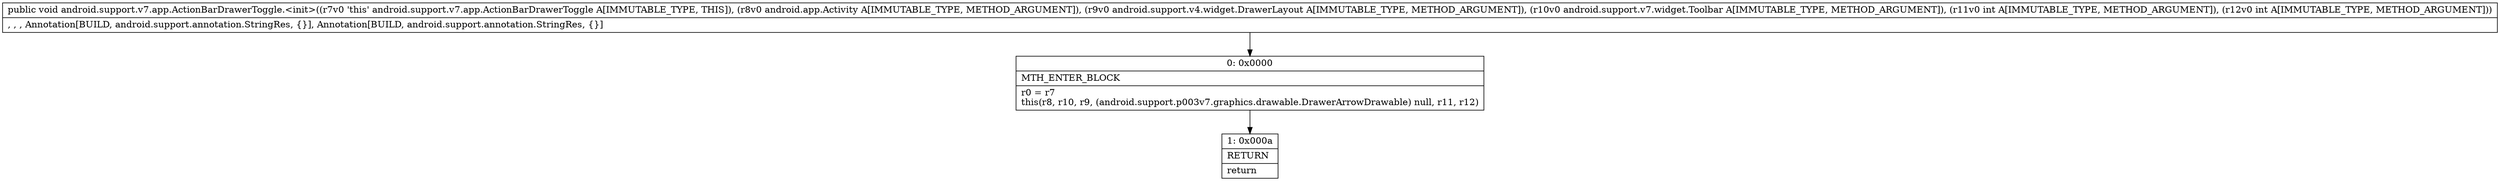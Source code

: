 digraph "CFG forandroid.support.v7.app.ActionBarDrawerToggle.\<init\>(Landroid\/app\/Activity;Landroid\/support\/v4\/widget\/DrawerLayout;Landroid\/support\/v7\/widget\/Toolbar;II)V" {
Node_0 [shape=record,label="{0\:\ 0x0000|MTH_ENTER_BLOCK\l|r0 = r7\lthis(r8, r10, r9, (android.support.p003v7.graphics.drawable.DrawerArrowDrawable) null, r11, r12)\l}"];
Node_1 [shape=record,label="{1\:\ 0x000a|RETURN\l|return\l}"];
MethodNode[shape=record,label="{public void android.support.v7.app.ActionBarDrawerToggle.\<init\>((r7v0 'this' android.support.v7.app.ActionBarDrawerToggle A[IMMUTABLE_TYPE, THIS]), (r8v0 android.app.Activity A[IMMUTABLE_TYPE, METHOD_ARGUMENT]), (r9v0 android.support.v4.widget.DrawerLayout A[IMMUTABLE_TYPE, METHOD_ARGUMENT]), (r10v0 android.support.v7.widget.Toolbar A[IMMUTABLE_TYPE, METHOD_ARGUMENT]), (r11v0 int A[IMMUTABLE_TYPE, METHOD_ARGUMENT]), (r12v0 int A[IMMUTABLE_TYPE, METHOD_ARGUMENT]))  | , , , Annotation[BUILD, android.support.annotation.StringRes, \{\}], Annotation[BUILD, android.support.annotation.StringRes, \{\}]\l}"];
MethodNode -> Node_0;
Node_0 -> Node_1;
}

